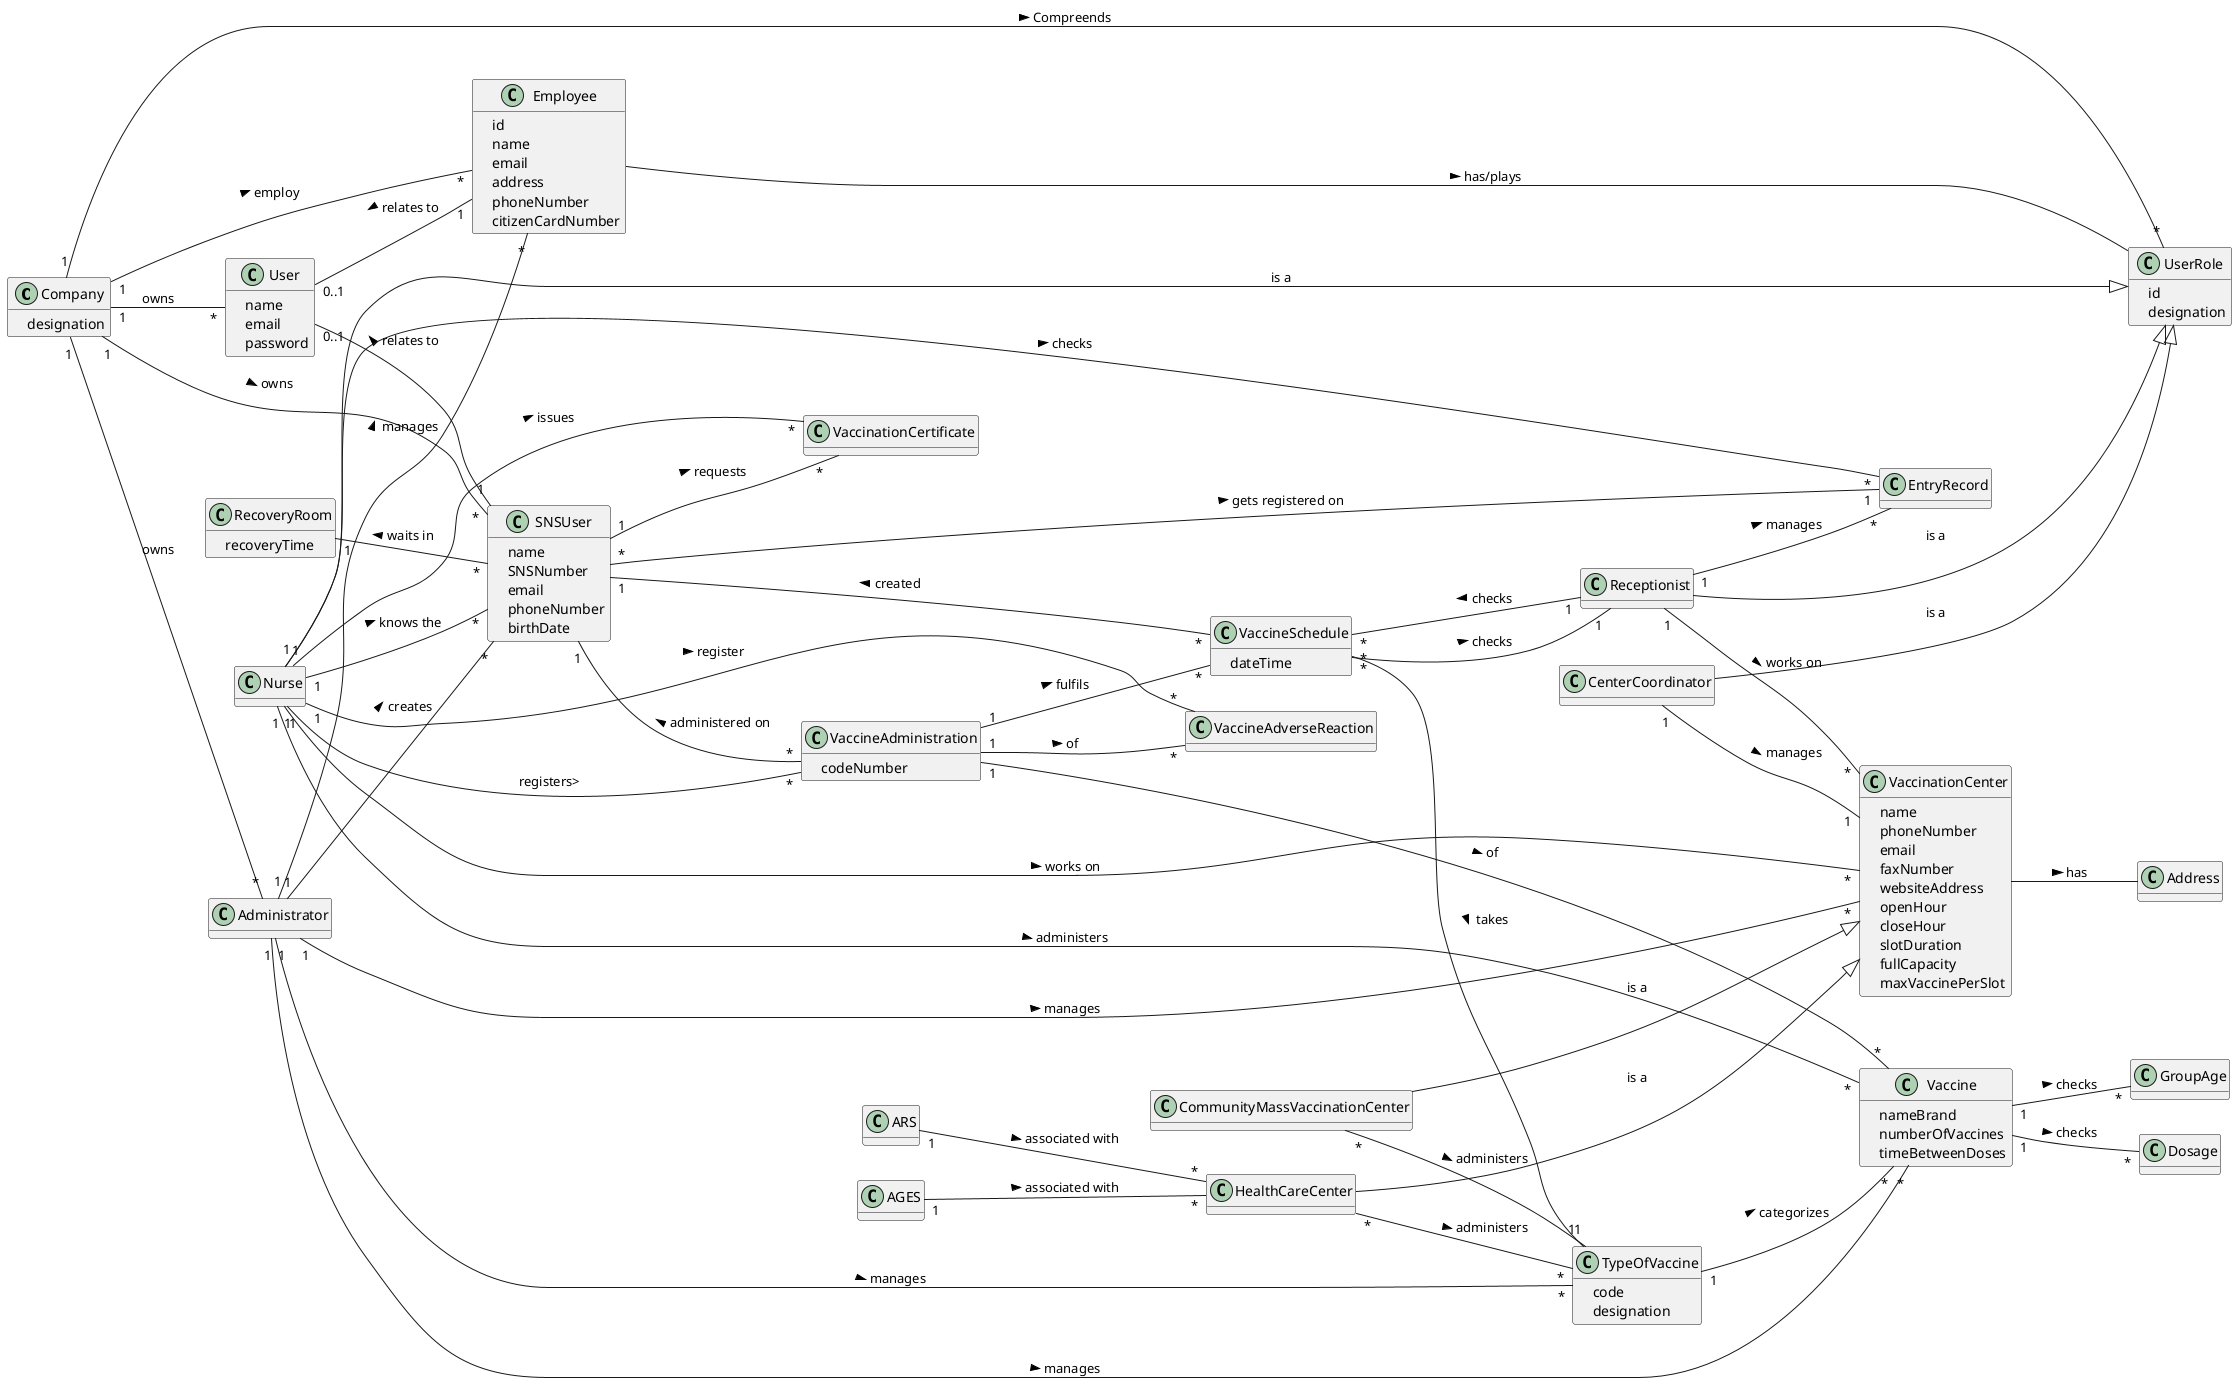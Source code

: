 @startuml
hide methods

left to right direction
skinparam classAttributeIconSize 1

class Company{
 -designation
}

class HealthCareCenter{
}

class CommunityMassVaccinationCenter {
}

class AGES{
}

class ARS{
}

class Employee{
-id
-name
-email
-address
-phoneNumber
-citizenCardNumber
}

class UserRole{
-id
-designation
}

class User{
-name
-email
-password
}
class CenterCoordinator{
}

class Administrator {
}

class Receptionist{
}

class Nurse{
}

class VaccinationCertificate{
}

class EntryRecord{
}
class VaccineAdverseReaction{
}

class RecoveryRoom{
 -recoveryTime
}

class VaccineAdministration{
 -codeNumber

}
class VaccineSchedule{
 -dateTime
}

class SNSUser {
  -name
  -SNSNumber
  -email
  -phoneNumber
  -birthDate
}

class VaccinationCenter {
  -name
  -phoneNumber
  -email
  -faxNumber
  -websiteAddress
  -openHour
  -closeHour
  -slotDuration
  -fullCapacity
  -maxVaccinePerSlot
}
class TypeOfVaccine{
 -code
 -designation
}

class GroupAge{

}
class Dosage{

}
class Vaccine{
 -nameBrand
 -numberOfVaccines
 -timeBetweenDoses
}

Vaccine "1" -- "*" GroupAge : checks >
Vaccine "1" -- "*" Dosage : checks >

VaccinationCenter  --  "Address" : has >

CenterCoordinator  ---|>  UserRole : is a
Company "1"  -- "*" Administrator : owns
Receptionist  ---|>  UserRole : is a
Nurse  ---|>  UserRole  : is a

Administrator "1" -- "*" Employee : manages >
Administrator "1" -- "*" TypeOfVaccine : manages >
Administrator "1" -- "*" Vaccine : manages >
Administrator "1" -- "*" VaccinationCenter : manages >
Administrator "1" -- "*" SNSUser : creates >

Company "1" -- "*" SNSUser : owns >
Company "1"  -- "*" User : owns

Company "1" -- "*" Employee : employ >
Company "1" -- "*" UserRole : Compreends >
Employee  -- UserRole : has/plays >
User "0..1"-- "1" Employee : relates to <
User "0..1"-- "1" SNSUser: relates to <

CenterCoordinator "1" -- "1" VaccinationCenter : manages >


ARS "1" -- "*" HealthCareCenter : associated with >
AGES "1" -- "*" HealthCareCenter : associated with >

HealthCareCenter  --|>  VaccinationCenter : is a
HealthCareCenter "*" -- "*" TypeOfVaccine : administers >

CommunityMassVaccinationCenter "*" -- "1" TypeOfVaccine : administers >
CommunityMassVaccinationCenter  --|>  VaccinationCenter : is a


TypeOfVaccine "1" -- "*" Vaccine : categorizes >

VaccineSchedule "*" -- "1" TypeOfVaccine : takes >
VaccineSchedule "*" -- "1" Receptionist : checks >

RecoveryRoom "1" -- "*" SNSUser : waits in <
EntryRecord "1" -- "*" SNSUser : gets registered on <

Nurse "1" -- "*" VaccineAdministration: registers>
Nurse "1" -- "*" EntryRecord : checks >
Nurse "1" -- "*" SNSUser : knows the >
Nurse "1" -- "*" VaccinationCertificate : issues >
Nurse "1" -- "*" Vaccine : administers >
Nurse "1" -- "*" VaccinationCenter : works on  >
Nurse "1" -- "*" VaccineAdverseReaction : register >



SNSUser "1" -- "*" VaccineAdministration: administered on <
SNSUser "1" -- "*" VaccineSchedule : created <
SNSUser "1" -- "*" VaccinationCertificate : requests   >

VaccineAdministration "1" -- "*" VaccineSchedule : fulfils >
VaccineAdministration "1" -- "*" Vaccine: of >
VaccineAdministration "1" -- "*" VaccineAdverseReaction : of >

Receptionist "1" -- "*" VaccinationCenter : works on >
Receptionist "1" -- "*" VaccineSchedule : checks  >
Receptionist "1" -- "*" EntryRecord : manages  >


@enduml
